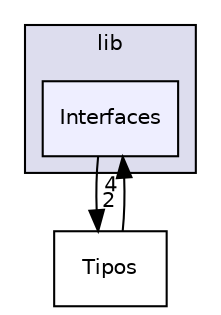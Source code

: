 digraph "lib/Interfaces" {
  compound=true
  node [ fontsize="10", fontname="Helvetica"];
  edge [ labelfontsize="10", labelfontname="Helvetica"];
  subgraph clusterdir_97aefd0d527b934f1d99a682da8fe6a9 {
    graph [ bgcolor="#ddddee", pencolor="black", label="lib" fontname="Helvetica", fontsize="10", URL="dir_97aefd0d527b934f1d99a682da8fe6a9.html"]
  dir_245813bd18e50524b735948a806de767 [shape=box, label="Interfaces", style="filled", fillcolor="#eeeeff", pencolor="black", URL="dir_245813bd18e50524b735948a806de767.html"];
  }
  dir_ffc3271e8ef812ad256a88e75a8b242c [shape=box label="Tipos" URL="dir_ffc3271e8ef812ad256a88e75a8b242c.html"];
  dir_ffc3271e8ef812ad256a88e75a8b242c->dir_245813bd18e50524b735948a806de767 [headlabel="4", labeldistance=1.5 headhref="dir_000003_000001.html"];
  dir_245813bd18e50524b735948a806de767->dir_ffc3271e8ef812ad256a88e75a8b242c [headlabel="2", labeldistance=1.5 headhref="dir_000001_000003.html"];
}
